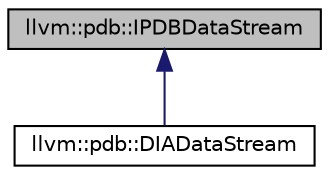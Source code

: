 digraph "llvm::pdb::IPDBDataStream"
{
 // LATEX_PDF_SIZE
  bgcolor="transparent";
  edge [fontname="Helvetica",fontsize="10",labelfontname="Helvetica",labelfontsize="10"];
  node [fontname="Helvetica",fontsize="10",shape=record];
  Node1 [label="llvm::pdb::IPDBDataStream",height=0.2,width=0.4,color="black", fillcolor="grey75", style="filled", fontcolor="black",tooltip="IPDBDataStream defines an interface used to represent a stream consisting of a name and a series of r..."];
  Node1 -> Node2 [dir="back",color="midnightblue",fontsize="10",style="solid",fontname="Helvetica"];
  Node2 [label="llvm::pdb::DIADataStream",height=0.2,width=0.4,color="black",URL="$classllvm_1_1pdb_1_1DIADataStream.html",tooltip=" "];
}
